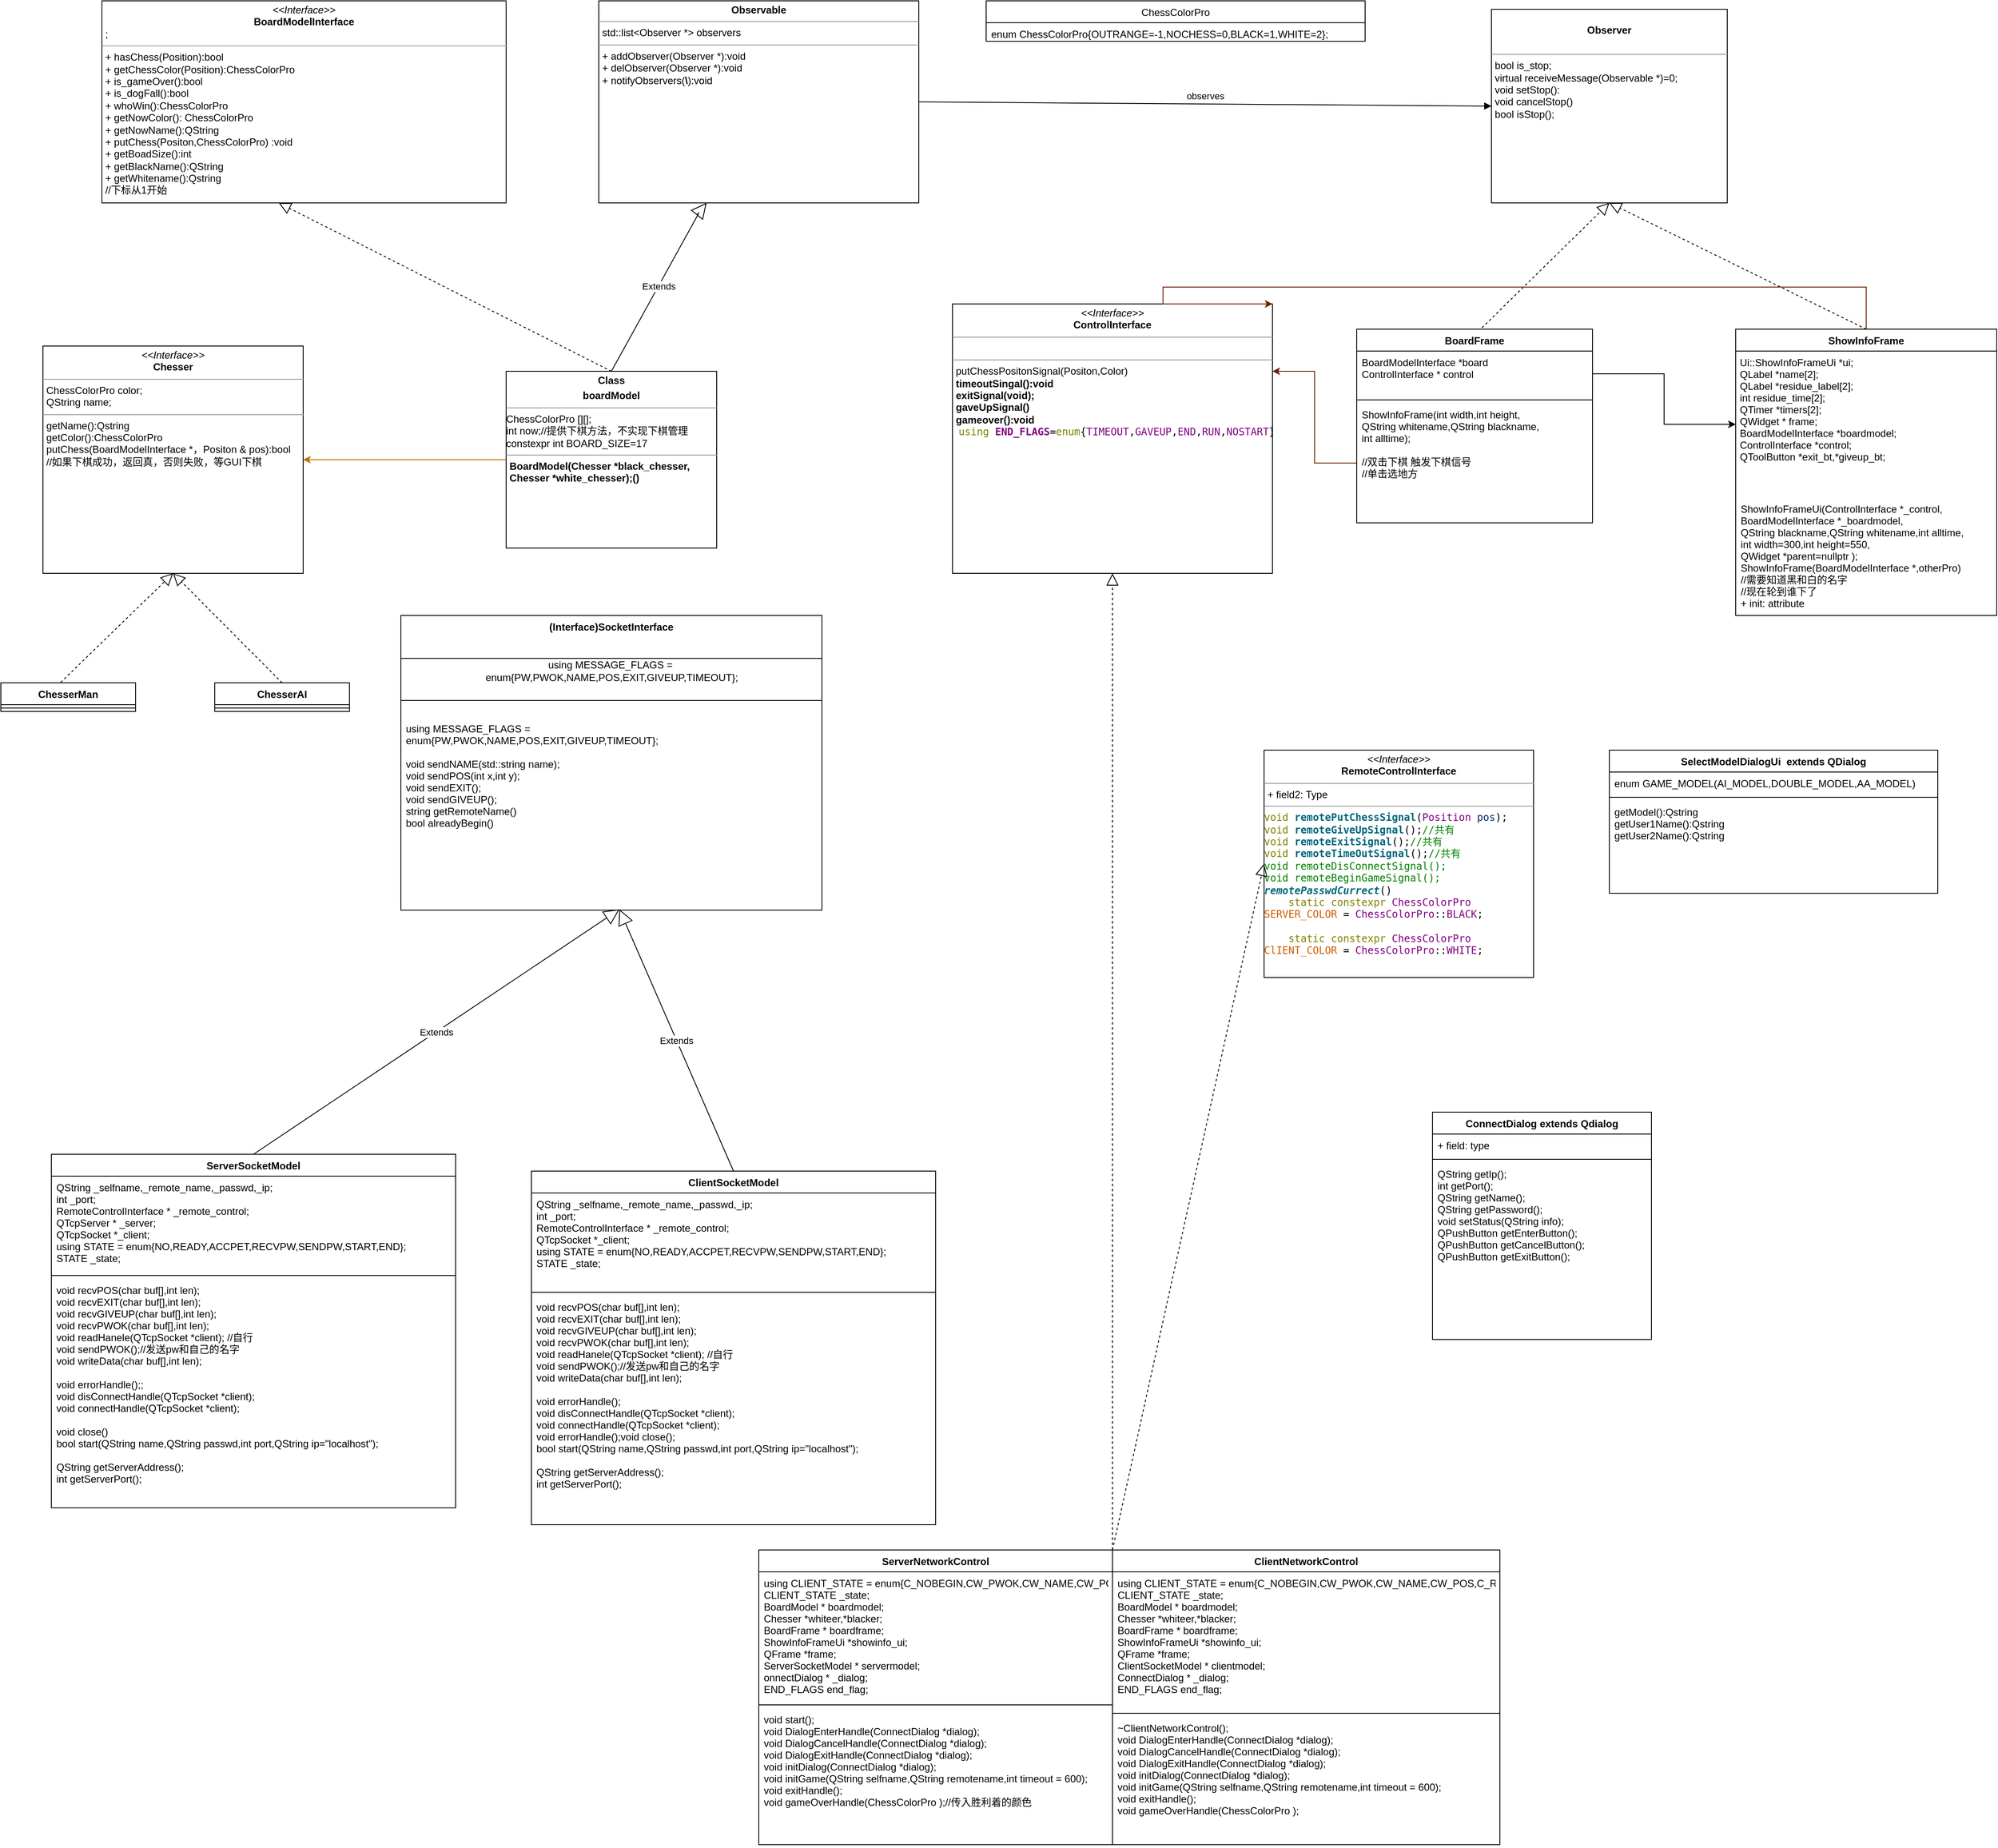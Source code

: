 <mxfile version="12.9.9" type="device"><diagram id="C5RBs43oDa-KdzZeNtuy" name="Page-1"><mxGraphModel dx="2031" dy="1174" grid="1" gridSize="10" guides="1" tooltips="1" connect="1" arrows="1" fold="1" page="1" pageScale="1" pageWidth="827" pageHeight="1169" math="0" shadow="0"><root><mxCell id="WIyWlLk6GJQsqaUBKTNV-0"/><mxCell id="WIyWlLk6GJQsqaUBKTNV-1" parent="WIyWlLk6GJQsqaUBKTNV-0"/><mxCell id="UcRqDmjY_OGyac_XTxnk-2" value="&lt;p style=&quot;margin: 0px ; margin-top: 4px ; text-align: center&quot;&gt;&lt;i&gt;&amp;lt;&amp;lt;Interface&amp;gt;&amp;gt;&lt;/i&gt;&lt;br&gt;&lt;b&gt;BoardModelInterface&lt;/b&gt;&lt;/p&gt;&lt;p style=&quot;margin: 0px ; margin-left: 4px&quot;&gt;;&lt;br&gt;&lt;/p&gt;&lt;hr size=&quot;1&quot;&gt;&lt;p style=&quot;margin: 0px ; margin-left: 4px&quot;&gt;+ hasChess(Position):bool&lt;/p&gt;&lt;p style=&quot;margin: 0px ; margin-left: 4px&quot;&gt;+ getChessColor(Position):ChessColorPro&lt;/p&gt;&lt;p style=&quot;margin: 0px ; margin-left: 4px&quot;&gt;+ is_gameOver():bool&lt;/p&gt;&lt;p style=&quot;margin: 0px ; margin-left: 4px&quot;&gt;+ is_dogFall():bool&lt;/p&gt;&lt;p style=&quot;margin: 0px ; margin-left: 4px&quot;&gt;+&amp;nbsp;&lt;span&gt;whoWin():ChessColorPro&lt;/span&gt;&lt;/p&gt;&lt;p style=&quot;margin: 0px ; margin-left: 4px&quot;&gt;+ getNowColor(): ChessColorPro&lt;/p&gt;&lt;p style=&quot;margin: 0px ; margin-left: 4px&quot;&gt;+ getNowName():QString&lt;/p&gt;&lt;p style=&quot;margin: 0px ; margin-left: 4px&quot;&gt;+ putChess(Positon,ChessColorPro) :void&lt;/p&gt;&lt;p style=&quot;margin: 0px ; margin-left: 4px&quot;&gt;+ getBoadSize():int&lt;/p&gt;&lt;p style=&quot;margin: 0px ; margin-left: 4px&quot;&gt;+ getBlackName():QString&lt;/p&gt;&lt;p style=&quot;margin: 0px ; margin-left: 4px&quot;&gt;+ getWhitename():Qstring&lt;/p&gt;&lt;p style=&quot;margin: 0px ; margin-left: 4px&quot;&gt;//下标从1开始&lt;/p&gt;&amp;nbsp;&lt;p style=&quot;margin: 0px ; margin-left: 4px&quot;&gt;&lt;br&gt;&lt;/p&gt;&lt;br&gt;&lt;p style=&quot;margin: 0px ; margin-left: 4px&quot;&gt;&lt;br&gt;&lt;/p&gt;&lt;p style=&quot;margin: 0px ; margin-left: 4px&quot;&gt;&lt;br&gt;&lt;/p&gt;" style="verticalAlign=top;align=left;overflow=fill;fontSize=12;fontFamily=Helvetica;html=1;" parent="WIyWlLk6GJQsqaUBKTNV-1" vertex="1"><mxGeometry x="120" y="120" width="480" height="240" as="geometry"/></mxCell><mxCell id="UcRqDmjY_OGyac_XTxnk-11" value="&lt;p style=&quot;margin: 0px ; margin-top: 4px ; text-align: center&quot;&gt;&lt;b&gt;Observable&lt;/b&gt;&lt;/p&gt;&lt;hr size=&quot;1&quot;&gt;&lt;p style=&quot;margin: 0px ; margin-left: 4px&quot;&gt;std::list&amp;lt;Observer *&amp;gt; observers&lt;/p&gt;&lt;hr size=&quot;1&quot;&gt;&lt;p style=&quot;margin: 0px ; margin-left: 4px&quot;&gt;+ addObserver(Observer *):void&lt;/p&gt;&lt;p style=&quot;margin: 0px ; margin-left: 4px&quot;&gt;+ delObserver(Observer *):void&lt;br&gt;+ notifyObservers(&lt;b&gt;\&lt;/b&gt;&lt;span&gt;):void&lt;/span&gt;&lt;/p&gt;&lt;b style=&quot;text-align: center&quot;&gt;&lt;div style=&quot;text-align: justify&quot;&gt;&lt;br&gt;&lt;/div&gt;&lt;/b&gt;" style="verticalAlign=top;align=left;overflow=fill;fontSize=12;fontFamily=Helvetica;html=1;" parent="WIyWlLk6GJQsqaUBKTNV-1" vertex="1"><mxGeometry x="710" y="120" width="380" height="240" as="geometry"/></mxCell><mxCell id="UcRqDmjY_OGyac_XTxnk-12" value="" style="endArrow=block;dashed=1;endFill=0;endSize=12;html=1;exitX=0.5;exitY=0;exitDx=0;exitDy=0;" parent="WIyWlLk6GJQsqaUBKTNV-1" source="UcRqDmjY_OGyac_XTxnk-14" edge="1"><mxGeometry width="160" relative="1" as="geometry"><mxPoint x="540" y="480" as="sourcePoint"/><mxPoint x="330" y="360" as="targetPoint"/><Array as="points"/></mxGeometry></mxCell><mxCell id="UcRqDmjY_OGyac_XTxnk-13" value="Extends" style="endArrow=block;endSize=16;endFill=0;html=1;entryX=0.337;entryY=1;entryDx=0;entryDy=0;entryPerimeter=0;exitX=0.5;exitY=0;exitDx=0;exitDy=0;" parent="WIyWlLk6GJQsqaUBKTNV-1" source="UcRqDmjY_OGyac_XTxnk-14" target="UcRqDmjY_OGyac_XTxnk-11" edge="1"><mxGeometry width="160" relative="1" as="geometry"><mxPoint x="620" y="490" as="sourcePoint"/><mxPoint x="810" y="470" as="targetPoint"/><Array as="points"><mxPoint x="830" y="370"/></Array></mxGeometry></mxCell><mxCell id="lkzZBm51rhuiRGanckFV-7" style="edgeStyle=orthogonalEdgeStyle;rounded=0;orthogonalLoop=1;jettySize=auto;html=1;fillColor=#f0a30a;strokeColor=#BD7000;" parent="WIyWlLk6GJQsqaUBKTNV-1" source="UcRqDmjY_OGyac_XTxnk-14" target="UcRqDmjY_OGyac_XTxnk-27" edge="1"><mxGeometry relative="1" as="geometry"/></mxCell><mxCell id="UcRqDmjY_OGyac_XTxnk-14" value="&lt;p style=&quot;margin: 0px ; margin-top: 4px ; text-align: center&quot;&gt;&lt;b&gt;Class&lt;/b&gt;&lt;/p&gt;&lt;p style=&quot;margin: 0px ; margin-top: 4px ; text-align: center&quot;&gt;&lt;b&gt;boardModel&lt;/b&gt;&lt;/p&gt;&lt;hr size=&quot;1&quot;&gt;&lt;p style=&quot;margin: 0px ; margin-left: 4px&quot;&gt;&lt;/p&gt;ChessColorPro [][];&lt;br&gt;int now;//提供下棋方法，不实现下棋管理&lt;br&gt;constexpr int BOARD_SIZE=17&lt;br&gt;&lt;hr size=&quot;1&quot;&gt;&lt;p style=&quot;margin: 0px ; margin-left: 4px&quot;&gt;&lt;b&gt;BoardModel(Chesser *black_chesser,&lt;/b&gt;&lt;br&gt;&lt;/p&gt;&lt;p style=&quot;margin: 0px ; margin-left: 4px&quot;&gt;&lt;b&gt;Chesser *white_chesser);()&lt;/b&gt;&lt;/p&gt;" style="verticalAlign=top;align=left;overflow=fill;fontSize=12;fontFamily=Helvetica;html=1;strokeColor=#000000;" parent="WIyWlLk6GJQsqaUBKTNV-1" vertex="1"><mxGeometry x="600" y="560" width="250" height="210" as="geometry"/></mxCell><mxCell id="UcRqDmjY_OGyac_XTxnk-15" value="&lt;p style=&quot;margin: 0px ; margin-top: 4px ; text-align: center&quot;&gt;&lt;br&gt;&lt;b&gt;Observer&lt;/b&gt;&lt;/p&gt;&lt;p style=&quot;margin: 0px ; margin-left: 4px&quot;&gt;&lt;br&gt;&lt;/p&gt;&lt;hr size=&quot;1&quot;&gt;&lt;p style=&quot;margin: 0px ; margin-left: 4px&quot;&gt;bool is_stop;&lt;/p&gt;&lt;p style=&quot;margin: 0px ; margin-left: 4px&quot;&gt;virtual receiveMessage(&lt;span&gt;Observable *&lt;/span&gt;&lt;span&gt;)=0;&lt;/span&gt;&lt;/p&gt;&lt;p style=&quot;margin: 0px ; margin-left: 4px&quot;&gt;void setStop():&lt;/p&gt;&lt;p style=&quot;margin: 0px ; margin-left: 4px&quot;&gt;void cancelStop()&lt;/p&gt;&lt;p style=&quot;margin: 0px ; margin-left: 4px&quot;&gt;bool isStop();&lt;/p&gt;&lt;p style=&quot;margin: 0px ; margin-left: 4px&quot;&gt;&lt;br&gt;&lt;/p&gt;" style="verticalAlign=top;align=left;overflow=fill;fontSize=12;fontFamily=Helvetica;html=1;" parent="WIyWlLk6GJQsqaUBKTNV-1" vertex="1"><mxGeometry x="1770" y="130" width="280" height="230" as="geometry"/></mxCell><mxCell id="UcRqDmjY_OGyac_XTxnk-27" value="&lt;p style=&quot;margin: 0px ; margin-top: 4px ; text-align: center&quot;&gt;&lt;i&gt;&amp;lt;&amp;lt;Interface&amp;gt;&amp;gt;&lt;/i&gt;&lt;br&gt;&lt;b&gt;Chesser&lt;/b&gt;&lt;/p&gt;&lt;hr size=&quot;1&quot;&gt;&lt;p style=&quot;margin: 0px ; margin-left: 4px&quot;&gt;ChessColorPro color;&lt;/p&gt;&lt;p style=&quot;margin: 0px ; margin-left: 4px&quot;&gt;QString name;&lt;/p&gt;&lt;hr size=&quot;1&quot;&gt;&lt;p style=&quot;margin: 0px 0px 0px 4px&quot;&gt;getName():Qstring&lt;/p&gt;&lt;p style=&quot;margin: 0px 0px 0px 4px&quot;&gt;getColor():&lt;span&gt;ChessColorPro&lt;/span&gt;&lt;/p&gt;&lt;p style=&quot;margin: 0px 0px 0px 4px&quot;&gt;putChess(&lt;span&gt;BoardModelInterface *&lt;/span&gt;&lt;span&gt;，Positon &amp;amp; pos):bool&amp;nbsp;&lt;/span&gt;&lt;/p&gt;&lt;p style=&quot;margin: 0px 0px 0px 4px&quot;&gt;&lt;span&gt;//如果下棋成功，返回真，&lt;/span&gt;&lt;span&gt;否则失败，等GUI下棋&lt;/span&gt;&lt;/p&gt;" style="verticalAlign=top;align=left;overflow=fill;fontSize=12;fontFamily=Helvetica;html=1;" parent="WIyWlLk6GJQsqaUBKTNV-1" vertex="1"><mxGeometry x="50" y="530" width="309" height="270" as="geometry"/></mxCell><mxCell id="UcRqDmjY_OGyac_XTxnk-41" value="" style="endArrow=block;dashed=1;endFill=0;endSize=12;html=1;entryX=0.5;entryY=1;entryDx=0;entryDy=0;exitX=0.444;exitY=-0.012;exitDx=0;exitDy=0;exitPerimeter=0;" parent="WIyWlLk6GJQsqaUBKTNV-1" source="UcRqDmjY_OGyac_XTxnk-32" target="UcRqDmjY_OGyac_XTxnk-27" edge="1"><mxGeometry width="160" relative="1" as="geometry"><mxPoint x="80" y="680" as="sourcePoint"/><mxPoint x="240" y="680" as="targetPoint"/></mxGeometry></mxCell><mxCell id="UcRqDmjY_OGyac_XTxnk-42" value="" style="endArrow=block;dashed=1;endFill=0;endSize=12;html=1;exitX=0.5;exitY=0;exitDx=0;exitDy=0;entryX=0.5;entryY=1;entryDx=0;entryDy=0;" parent="WIyWlLk6GJQsqaUBKTNV-1" source="UcRqDmjY_OGyac_XTxnk-36" target="UcRqDmjY_OGyac_XTxnk-27" edge="1"><mxGeometry width="160" relative="1" as="geometry"><mxPoint x="171.04" y="738.968" as="sourcePoint"/><mxPoint x="270" y="660" as="targetPoint"/></mxGeometry></mxCell><mxCell id="UcRqDmjY_OGyac_XTxnk-46" value="observes" style="html=1;verticalAlign=bottom;endArrow=block;exitX=1;exitY=0.5;exitDx=0;exitDy=0;entryX=0;entryY=0.5;entryDx=0;entryDy=0;" parent="WIyWlLk6GJQsqaUBKTNV-1" source="UcRqDmjY_OGyac_XTxnk-11" target="UcRqDmjY_OGyac_XTxnk-15" edge="1"><mxGeometry width="80" relative="1" as="geometry"><mxPoint x="1090" y="230" as="sourcePoint"/><mxPoint x="1780" y="250" as="targetPoint"/></mxGeometry></mxCell><mxCell id="UcRqDmjY_OGyac_XTxnk-59" value="" style="endArrow=block;dashed=1;endFill=0;endSize=12;html=1;exitX=0.5;exitY=0;exitDx=0;exitDy=0;entryX=0.5;entryY=1;entryDx=0;entryDy=0;" parent="WIyWlLk6GJQsqaUBKTNV-1" source="UcRqDmjY_OGyac_XTxnk-54" target="UcRqDmjY_OGyac_XTxnk-15" edge="1"><mxGeometry width="160" relative="1" as="geometry"><mxPoint x="1440" y="350" as="sourcePoint"/><mxPoint x="1860" y="350" as="targetPoint"/></mxGeometry></mxCell><mxCell id="UcRqDmjY_OGyac_XTxnk-61" value="" style="endArrow=block;dashed=1;endFill=0;endSize=12;html=1;entryX=0.5;entryY=1;entryDx=0;entryDy=0;exitX=0.531;exitY=-0.007;exitDx=0;exitDy=0;exitPerimeter=0;" parent="WIyWlLk6GJQsqaUBKTNV-1" source="eS4sRH_4YggFSyNS9GUr-0" target="UcRqDmjY_OGyac_XTxnk-15" edge="1"><mxGeometry width="160" relative="1" as="geometry"><mxPoint x="1732" y="430" as="sourcePoint"/><mxPoint x="1600" y="430" as="targetPoint"/></mxGeometry></mxCell><mxCell id="UcRqDmjY_OGyac_XTxnk-62" value="ChessColorPro" style="swimlane;fontStyle=0;childLayout=stackLayout;horizontal=1;startSize=26;fillColor=none;horizontalStack=0;resizeParent=1;resizeParentMax=0;resizeLast=0;collapsible=1;marginBottom=0;" parent="WIyWlLk6GJQsqaUBKTNV-1" vertex="1"><mxGeometry x="1170" y="120" width="450" height="48" as="geometry"/></mxCell><mxCell id="UcRqDmjY_OGyac_XTxnk-63" value="enum ChessColorPro{OUTRANGE=-1,NOCHESS=0,BLACK=1,WHITE=2};" style="text;strokeColor=none;fillColor=none;align=left;verticalAlign=top;spacingLeft=4;spacingRight=4;overflow=hidden;rotatable=0;points=[[0,0.5],[1,0.5]];portConstraint=eastwest;" parent="UcRqDmjY_OGyac_XTxnk-62" vertex="1"><mxGeometry y="26" width="450" height="22" as="geometry"/></mxCell><mxCell id="UcRqDmjY_OGyac_XTxnk-32" value="ChesserMan" style="swimlane;fontStyle=1;align=center;verticalAlign=top;childLayout=stackLayout;horizontal=1;startSize=26;horizontalStack=0;resizeParent=1;resizeParentMax=0;resizeLast=0;collapsible=1;marginBottom=0;" parent="WIyWlLk6GJQsqaUBKTNV-1" vertex="1"><mxGeometry y="930" width="160" height="34" as="geometry"/></mxCell><mxCell id="UcRqDmjY_OGyac_XTxnk-34" value="" style="line;strokeWidth=1;fillColor=none;align=left;verticalAlign=middle;spacingTop=-1;spacingLeft=3;spacingRight=3;rotatable=0;labelPosition=right;points=[];portConstraint=eastwest;" parent="UcRqDmjY_OGyac_XTxnk-32" vertex="1"><mxGeometry y="26" width="160" height="8" as="geometry"/></mxCell><mxCell id="UcRqDmjY_OGyac_XTxnk-36" value="ChesserAI" style="swimlane;fontStyle=1;align=center;verticalAlign=top;childLayout=stackLayout;horizontal=1;startSize=26;horizontalStack=0;resizeParent=1;resizeParentMax=0;resizeLast=0;collapsible=1;marginBottom=0;" parent="WIyWlLk6GJQsqaUBKTNV-1" vertex="1"><mxGeometry x="254" y="930" width="160" height="34" as="geometry"/></mxCell><mxCell id="UcRqDmjY_OGyac_XTxnk-38" value="" style="line;strokeWidth=1;fillColor=none;align=left;verticalAlign=middle;spacingTop=-1;spacingLeft=3;spacingRight=3;rotatable=0;labelPosition=right;points=[];portConstraint=eastwest;" parent="UcRqDmjY_OGyac_XTxnk-36" vertex="1"><mxGeometry y="26" width="160" height="8" as="geometry"/></mxCell><mxCell id="UcRqDmjY_OGyac_XTxnk-85" value="&lt;p style=&quot;margin: 0px ; margin-top: 4px ; text-align: center&quot;&gt;&lt;i&gt;&amp;lt;&amp;lt;Interface&amp;gt;&amp;gt;&lt;/i&gt;&lt;br&gt;&lt;b&gt;ControlInterface&lt;/b&gt;&lt;/p&gt;&lt;hr size=&quot;1&quot;&gt;&lt;p style=&quot;margin: 0px ; margin-left: 4px&quot;&gt;&lt;br&gt;&lt;/p&gt;&lt;hr size=&quot;1&quot;&gt;&lt;p style=&quot;margin: 0px ; margin-left: 4px&quot;&gt;&lt;span&gt;putChessPositonSignal(Positon,Color)&lt;/span&gt;&lt;br&gt;&lt;/p&gt;&lt;p style=&quot;margin: 0px 0px 0px 4px&quot;&gt;&lt;b style=&quot;text-align: center&quot;&gt;timeoutSingal():void&lt;/b&gt;&lt;/p&gt;&lt;p style=&quot;margin: 0px 0px 0px 4px&quot;&gt;&lt;b style=&quot;text-align: center&quot;&gt;exitSignal(void);&lt;/b&gt;&lt;/p&gt;&lt;p style=&quot;margin: 0px 0px 0px 4px&quot;&gt;&lt;b&gt;gaveUpSignal()&lt;/b&gt;&lt;/p&gt;&lt;p style=&quot;margin: 0px 0px 0px 4px&quot;&gt;&lt;b style=&quot;text-align: center&quot;&gt;gameover():void&lt;/b&gt;&lt;/p&gt;&lt;pre style=&quot;margin-top: 0px ; margin-bottom: 0px&quot;&gt;&lt;pre style=&quot;margin-top: 0px ; margin-bottom: 0px&quot;&gt;&lt;span style=&quot;color: #c0c0c0&quot;&gt; &lt;/span&gt;&lt;span style=&quot;color: #808000&quot;&gt;using&lt;/span&gt;&lt;span style=&quot;color: #c0c0c0&quot;&gt; &lt;/span&gt;&lt;span style=&quot;font-weight: 600 ; color: #800080&quot;&gt;END_FLAGS&lt;/span&gt;=&lt;span style=&quot;color: #808000&quot;&gt;enum&lt;/span&gt;{&lt;span style=&quot;color: #800080&quot;&gt;TIMEOUT&lt;/span&gt;,&lt;span style=&quot;color: #800080&quot;&gt;GAVEUP&lt;/span&gt;,&lt;span style=&quot;color: #800080&quot;&gt;END&lt;/span&gt;,&lt;span style=&quot;color: #800080&quot;&gt;RUN&lt;/span&gt;,&lt;span style=&quot;color: #800080&quot;&gt;NOSTART&lt;/span&gt;};&lt;/pre&gt;&lt;/pre&gt;" style="verticalAlign=top;align=left;overflow=fill;fontSize=12;fontFamily=Helvetica;html=1;" parent="WIyWlLk6GJQsqaUBKTNV-1" vertex="1"><mxGeometry x="1130" y="480" width="380" height="320" as="geometry"/></mxCell><mxCell id="eS4sRH_4YggFSyNS9GUr-4" value="" style="edgeStyle=orthogonalEdgeStyle;rounded=0;orthogonalLoop=1;jettySize=auto;html=1;entryX=0;entryY=0.5;entryDx=0;entryDy=0;" parent="WIyWlLk6GJQsqaUBKTNV-1" source="eS4sRH_4YggFSyNS9GUr-1" target="UcRqDmjY_OGyac_XTxnk-55" edge="1"><mxGeometry relative="1" as="geometry"><mxPoint x="2060" y="492" as="targetPoint"/></mxGeometry></mxCell><mxCell id="eS4sRH_4YggFSyNS9GUr-10" style="edgeStyle=orthogonalEdgeStyle;rounded=0;orthogonalLoop=1;jettySize=auto;html=1;entryX=1;entryY=0;entryDx=0;entryDy=0;fillColor=#a0522d;strokeColor=#6D1F00;" parent="WIyWlLk6GJQsqaUBKTNV-1" source="UcRqDmjY_OGyac_XTxnk-54" target="UcRqDmjY_OGyac_XTxnk-85" edge="1"><mxGeometry relative="1" as="geometry"><Array as="points"><mxPoint x="2215" y="460"/><mxPoint x="1380" y="460"/></Array></mxGeometry></mxCell><mxCell id="eS4sRH_4YggFSyNS9GUr-9" style="edgeStyle=orthogonalEdgeStyle;rounded=0;orthogonalLoop=1;jettySize=auto;html=1;fillColor=#a0522d;strokeColor=#6D1F00;entryX=1;entryY=0.25;entryDx=0;entryDy=0;" parent="WIyWlLk6GJQsqaUBKTNV-1" source="eS4sRH_4YggFSyNS9GUr-3" target="UcRqDmjY_OGyac_XTxnk-85" edge="1"><mxGeometry relative="1" as="geometry"/></mxCell><mxCell id="UcRqDmjY_OGyac_XTxnk-54" value="ShowInfoFrame" style="swimlane;fontStyle=1;align=center;verticalAlign=top;childLayout=stackLayout;horizontal=1;startSize=26;horizontalStack=0;resizeParent=1;resizeParentMax=0;resizeLast=0;collapsible=1;marginBottom=0;" parent="WIyWlLk6GJQsqaUBKTNV-1" vertex="1"><mxGeometry x="2060" y="510" width="310" height="340" as="geometry"/></mxCell><mxCell id="UcRqDmjY_OGyac_XTxnk-55" value="    Ui::ShowInfoFrameUi *ui;&#10;    QLabel *name[2];&#10;    QLabel *residue_label[2];&#10;    int residue_time[2];&#10;    QTimer *timers[2];&#10;    QWidget * frame;&#10;    BoardModelInterface *boardmodel;&#10;    ControlInterface *control;&#10;    QToolButton *exit_bt,*giveup_bt;" style="text;strokeColor=none;fillColor=none;align=left;verticalAlign=top;spacingLeft=3;spacingRight=4;overflow=hidden;rotatable=0;points=[[0,0.5],[1,0.5]];portConstraint=eastwest;" parent="UcRqDmjY_OGyac_XTxnk-54" vertex="1"><mxGeometry y="26" width="310" height="174" as="geometry"/></mxCell><mxCell id="UcRqDmjY_OGyac_XTxnk-74" value="ShowInfoFrameUi(ControlInterface *_control,&#10;BoardModelInterface *_boardmodel,&#10;QString blackname,QString whitename,int alltime,&#10;int width=300,int height=550,&#10;QWidget *parent=nullptr );&#10;ShowInfoFrame(BoardModelInterface *,otherPro)&#10;//需要知道黑和白的名字&#10;//现在轮到谁下了&#10;+ init: attribute" style="text;strokeColor=none;fillColor=none;align=left;verticalAlign=top;spacingLeft=4;spacingRight=4;overflow=hidden;rotatable=0;points=[[0,0.5],[1,0.5]];portConstraint=eastwest;" parent="UcRqDmjY_OGyac_XTxnk-54" vertex="1"><mxGeometry y="200" width="310" height="140" as="geometry"/></mxCell><mxCell id="eS4sRH_4YggFSyNS9GUr-0" value="BoardFrame" style="swimlane;fontStyle=1;align=center;verticalAlign=top;childLayout=stackLayout;horizontal=1;startSize=26;horizontalStack=0;resizeParent=1;resizeParentMax=0;resizeLast=0;collapsible=1;marginBottom=0;" parent="WIyWlLk6GJQsqaUBKTNV-1" vertex="1"><mxGeometry x="1610" y="510" width="280" height="230" as="geometry"/></mxCell><mxCell id="eS4sRH_4YggFSyNS9GUr-1" value="BoardModelInterface *board&#10;ControlInterface * control&#10;" style="text;strokeColor=none;fillColor=none;align=left;verticalAlign=top;spacingLeft=4;spacingRight=4;overflow=hidden;rotatable=0;points=[[0,0.5],[1,0.5]];portConstraint=eastwest;" parent="eS4sRH_4YggFSyNS9GUr-0" vertex="1"><mxGeometry y="26" width="280" height="54" as="geometry"/></mxCell><mxCell id="eS4sRH_4YggFSyNS9GUr-2" value="" style="line;strokeWidth=1;fillColor=none;align=left;verticalAlign=middle;spacingTop=-1;spacingLeft=3;spacingRight=3;rotatable=0;labelPosition=right;points=[];portConstraint=eastwest;" parent="eS4sRH_4YggFSyNS9GUr-0" vertex="1"><mxGeometry y="80" width="280" height="8" as="geometry"/></mxCell><mxCell id="eS4sRH_4YggFSyNS9GUr-3" value="ShowInfoFrame(int width,int height,&#10;QString whitename,QString blackname,&#10;int alltime);&#10;&#10;//双击下棋 触发下棋信号&#10;//单击选地方&#10;" style="text;strokeColor=none;fillColor=none;align=left;verticalAlign=top;spacingLeft=4;spacingRight=4;overflow=hidden;rotatable=0;points=[[0,0.5],[1,0.5]];portConstraint=eastwest;" parent="eS4sRH_4YggFSyNS9GUr-0" vertex="1"><mxGeometry y="88" width="280" height="142" as="geometry"/></mxCell><mxCell id="G9c05QK_9I-xyDxkDjzN-5" value="&lt;p style=&quot;margin: 0px ; margin-top: 4px ; text-align: center&quot;&gt;&lt;i&gt;&amp;lt;&amp;lt;Interface&amp;gt;&amp;gt;&lt;/i&gt;&lt;br&gt;&lt;b&gt;RemoteControlInterface&lt;/b&gt;&lt;/p&gt;&lt;hr size=&quot;1&quot;&gt;&lt;p style=&quot;margin: 0px ; margin-left: 4px&quot;&gt;&lt;span&gt;+ field2: Type&lt;/span&gt;&lt;br&gt;&lt;/p&gt;&lt;hr size=&quot;1&quot;&gt;&lt;pre style=&quot;margin-top: 0px ; margin-bottom: 0px&quot;&gt;&lt;span style=&quot;color: #808000&quot;&gt;void&lt;/span&gt;&lt;span style=&quot;color: #c0c0c0&quot;&gt; &lt;/span&gt;&lt;span style=&quot;font-weight: 600 ; color: #00677c&quot;&gt;remotePutChessSignal&lt;/span&gt;(&lt;span style=&quot;color: #800080&quot;&gt;Position&lt;/span&gt;&lt;span style=&quot;color: #c0c0c0&quot;&gt; &lt;/span&gt;&lt;span style=&quot;color: #092e64&quot;&gt;pos&lt;/span&gt;);&lt;/pre&gt;&lt;pre style=&quot;margin-top: 0px ; margin-bottom: 0px&quot;&gt;&lt;span style=&quot;color: #808000&quot;&gt;void&lt;/span&gt;&lt;span style=&quot;color: #c0c0c0&quot;&gt; &lt;/span&gt;&lt;span style=&quot;font-weight: 600 ; color: #00677c&quot;&gt;remoteGiveUpSignal&lt;/span&gt;();&lt;span style=&quot;color: #008000&quot;&gt;//共有&lt;/span&gt;&lt;/pre&gt;&lt;pre style=&quot;margin-top: 0px ; margin-bottom: 0px&quot;&gt;&lt;span style=&quot;color: #808000&quot;&gt;void&lt;/span&gt;&lt;span style=&quot;color: #c0c0c0&quot;&gt; &lt;/span&gt;&lt;span style=&quot;font-weight: 600 ; color: #00677c&quot;&gt;remoteExitSignal&lt;/span&gt;();&lt;span style=&quot;color: #008000&quot;&gt;//共有&lt;/span&gt;&lt;/pre&gt;&lt;pre style=&quot;margin-top: 0px ; margin-bottom: 0px&quot;&gt;&lt;span style=&quot;color: #808000&quot;&gt;void&lt;/span&gt;&lt;span style=&quot;color: #c0c0c0&quot;&gt; &lt;/span&gt;&lt;span style=&quot;font-weight: 600 ; color: #00677c&quot;&gt;remoteTimeOutSignal&lt;/span&gt;();&lt;span style=&quot;color: #008000&quot;&gt;//共有&lt;/span&gt;&lt;/pre&gt;&lt;pre style=&quot;margin-top: 0px ; margin-bottom: 0px&quot;&gt;&lt;span style=&quot;color: #008000&quot;&gt;void remoteDisConnectSignal();&lt;/span&gt;&lt;/pre&gt;&lt;pre style=&quot;margin-top: 0px ; margin-bottom: 0px&quot;&gt;&lt;span style=&quot;color: #008000&quot;&gt;void remoteBeginGameSignal();&lt;/span&gt;&lt;/pre&gt;&lt;pre style=&quot;margin-top: 0px ; margin-bottom: 0px&quot;&gt;&lt;pre style=&quot;margin-top: 0px ; margin-bottom: 0px&quot;&gt;&lt;span style=&quot;font-weight: 600 ; font-style: italic ; color: #00677c&quot;&gt;remotePasswdCurrect&lt;/span&gt;()&lt;span style=&quot;color: #c0c0c0&quot;&gt; &lt;/span&gt;&lt;/pre&gt;&lt;pre style=&quot;margin-top: 0px ; margin-bottom: 0px&quot;&gt;&lt;pre style=&quot;margin-top: 0px ; margin-bottom: 0px&quot;&gt;&lt;span style=&quot;color: rgb(192 , 192 , 192)&quot;&gt;    &lt;/span&gt;&lt;span style=&quot;color: rgb(128 , 128 , 0)&quot;&gt;static&lt;/span&gt;&lt;span style=&quot;color: rgb(192 , 192 , 192)&quot;&gt; &lt;/span&gt;&lt;span style=&quot;color: rgb(128 , 128 , 0)&quot;&gt;constexpr&lt;/span&gt;&lt;span style=&quot;color: rgb(192 , 192 , 192)&quot;&gt; &lt;/span&gt;&lt;span style=&quot;color: rgb(128 , 0 , 128)&quot;&gt;ChessColorPro&lt;/span&gt;&lt;span style=&quot;color: rgb(192 , 192 , 192)&quot;&gt; &lt;/span&gt;&lt;/pre&gt;&lt;pre style=&quot;margin-top: 0px ; margin-bottom: 0px&quot;&gt;&lt;span style=&quot;color: rgb(206 , 92 , 0)&quot;&gt;SERVER_COLOR&lt;/span&gt;&lt;span style=&quot;color: rgb(192 , 192 , 192)&quot;&gt; &lt;/span&gt;=&lt;span style=&quot;color: rgb(192 , 192 , 192)&quot;&gt; &lt;/span&gt;&lt;span style=&quot;color: rgb(128 , 0 , 128)&quot;&gt;ChessColorPro&lt;/span&gt;::&lt;span style=&quot;color: rgb(128 , 0 , 128)&quot;&gt;BLACK&lt;/span&gt;;&lt;/pre&gt;&lt;p style=&quot;font-family: &amp;#34;helvetica&amp;#34; ; margin: 0px 0px 0px 4px&quot;&gt;&lt;br&gt;&lt;/p&gt;&lt;pre style=&quot;margin-top: 0px ; margin-bottom: 0px&quot;&gt;&lt;span style=&quot;color: rgb(192 , 192 , 192)&quot;&gt;    &lt;/span&gt;&lt;span style=&quot;color: rgb(128 , 128 , 0)&quot;&gt;static&lt;/span&gt;&lt;span style=&quot;color: rgb(192 , 192 , 192)&quot;&gt; &lt;/span&gt;&lt;span style=&quot;color: rgb(128 , 128 , 0)&quot;&gt;constexpr&lt;/span&gt;&lt;span style=&quot;color: rgb(192 , 192 , 192)&quot;&gt; &lt;/span&gt;&lt;span style=&quot;color: rgb(128 , 0 , 128)&quot;&gt;ChessColorPro&lt;/span&gt;&lt;span style=&quot;color: rgb(192 , 192 , 192)&quot;&gt; &lt;/span&gt;&lt;/pre&gt;&lt;pre style=&quot;margin-top: 0px ; margin-bottom: 0px&quot;&gt;&lt;span style=&quot;color: rgb(206 , 92 , 0)&quot;&gt;ClIENT_COLOR&lt;/span&gt;&lt;span style=&quot;color: rgb(192 , 192 , 192)&quot;&gt; &lt;/span&gt;=&lt;span style=&quot;color: rgb(192 , 192 , 192)&quot;&gt; &lt;/span&gt;&lt;span style=&quot;color: rgb(128 , 0 , 128)&quot;&gt;ChessColorPro&lt;/span&gt;::&lt;span style=&quot;color: rgb(128 , 0 , 128)&quot;&gt;WHITE&lt;/span&gt;;&lt;/pre&gt;&lt;/pre&gt;&lt;pre style=&quot;margin-top: 0px ; margin-bottom: 0px&quot;&gt;&lt;span style=&quot;color: #c0c0c0&quot;&gt;&lt;br&gt;&lt;/span&gt;&lt;/pre&gt;&lt;pre style=&quot;margin-top: 0px ; margin-bottom: 0px&quot;&gt;&lt;span style=&quot;color: #c0c0c0&quot;&gt;&lt;br&gt;&lt;/span&gt;&lt;/pre&gt;&lt;/pre&gt;&lt;pre style=&quot;margin-top: 0px ; margin-bottom: 0px&quot;&gt;&lt;br&gt;&lt;/pre&gt;" style="verticalAlign=top;align=left;overflow=fill;fontSize=12;fontFamily=Helvetica;html=1;" parent="WIyWlLk6GJQsqaUBKTNV-1" vertex="1"><mxGeometry x="1500" y="1010" width="320" height="270" as="geometry"/></mxCell><mxCell id="eS4sRH_4YggFSyNS9GUr-32" value="SelectModelDialogUi  extends QDialog" style="swimlane;fontStyle=1;align=center;verticalAlign=top;childLayout=stackLayout;horizontal=1;startSize=26;horizontalStack=0;resizeParent=1;resizeParentMax=0;resizeLast=0;collapsible=1;marginBottom=0;fillColor=none;gradientColor=none;" parent="WIyWlLk6GJQsqaUBKTNV-1" vertex="1"><mxGeometry x="1910" y="1010" width="390" height="170" as="geometry"/></mxCell><mxCell id="eS4sRH_4YggFSyNS9GUr-33" value="enum GAME_MODEL(AI_MODEL,DOUBLE_MODEL,AA_MODEL)&#10;" style="text;strokeColor=none;fillColor=none;align=left;verticalAlign=top;spacingLeft=4;spacingRight=4;overflow=hidden;rotatable=0;points=[[0,0.5],[1,0.5]];portConstraint=eastwest;" parent="eS4sRH_4YggFSyNS9GUr-32" vertex="1"><mxGeometry y="26" width="390" height="26" as="geometry"/></mxCell><mxCell id="eS4sRH_4YggFSyNS9GUr-34" value="" style="line;strokeWidth=1;fillColor=none;align=left;verticalAlign=middle;spacingTop=-1;spacingLeft=3;spacingRight=3;rotatable=0;labelPosition=right;points=[];portConstraint=eastwest;" parent="eS4sRH_4YggFSyNS9GUr-32" vertex="1"><mxGeometry y="52" width="390" height="8" as="geometry"/></mxCell><mxCell id="eS4sRH_4YggFSyNS9GUr-35" value="getModel():Qstring&#10;getUser1Name():Qstring&#10;getUser2Name():Qstring" style="text;strokeColor=none;fillColor=none;align=left;verticalAlign=top;spacingLeft=4;spacingRight=4;overflow=hidden;rotatable=0;points=[[0,0.5],[1,0.5]];portConstraint=eastwest;" parent="eS4sRH_4YggFSyNS9GUr-32" vertex="1"><mxGeometry y="60" width="390" height="110" as="geometry"/></mxCell><mxCell id="G9c05QK_9I-xyDxkDjzN-18" value="Extends" style="endArrow=block;endSize=16;endFill=0;html=1;entryX=0.519;entryY=0.996;entryDx=0;entryDy=0;entryPerimeter=0;exitX=0.5;exitY=0;exitDx=0;exitDy=0;" parent="WIyWlLk6GJQsqaUBKTNV-1" source="nAD8kZ3R0FOaHGy17pyY-8" target="G9c05QK_9I-xyDxkDjzN-9" edge="1"><mxGeometry width="160" relative="1" as="geometry"><mxPoint x="345" y="1490" as="sourcePoint"/><mxPoint x="470" y="1480" as="targetPoint"/></mxGeometry></mxCell><mxCell id="G9c05QK_9I-xyDxkDjzN-19" value="Extends" style="endArrow=block;endSize=16;endFill=0;html=1;exitX=0.5;exitY=0;exitDx=0;exitDy=0;entryX=0.519;entryY=0.996;entryDx=0;entryDy=0;entryPerimeter=0;" parent="WIyWlLk6GJQsqaUBKTNV-1" source="nAD8kZ3R0FOaHGy17pyY-12" target="G9c05QK_9I-xyDxkDjzN-9" edge="1"><mxGeometry width="160" relative="1" as="geometry"><mxPoint x="870.0" y="1490" as="sourcePoint"/><mxPoint x="445" y="1423" as="targetPoint"/></mxGeometry></mxCell><mxCell id="G9c05QK_9I-xyDxkDjzN-20" value="" style="endArrow=block;dashed=1;endFill=0;endSize=12;html=1;entryX=0;entryY=0.5;entryDx=0;entryDy=0;exitX=1;exitY=0;exitDx=0;exitDy=0;" parent="WIyWlLk6GJQsqaUBKTNV-1" source="G9c05QK_9I-xyDxkDjzN-35" target="G9c05QK_9I-xyDxkDjzN-5" edge="1"><mxGeometry width="160" relative="1" as="geometry"><mxPoint x="1405.0" y="1281" as="sourcePoint"/><mxPoint x="1390" y="1250" as="targetPoint"/></mxGeometry></mxCell><mxCell id="G9c05QK_9I-xyDxkDjzN-21" value="" style="endArrow=block;dashed=1;endFill=0;endSize=12;html=1;entryX=0.5;entryY=1;entryDx=0;entryDy=0;exitX=1;exitY=0;exitDx=0;exitDy=0;" parent="WIyWlLk6GJQsqaUBKTNV-1" source="G9c05QK_9I-xyDxkDjzN-35" target="UcRqDmjY_OGyac_XTxnk-85" edge="1"><mxGeometry width="160" relative="1" as="geometry"><mxPoint x="1255.0" y="1242" as="sourcePoint"/><mxPoint x="1230" y="840" as="targetPoint"/></mxGeometry></mxCell><mxCell id="BAR8gFcc4H84GdkmnfZe-1" value="ConnectDialog extends Qdialog" style="swimlane;fontStyle=1;align=center;verticalAlign=top;childLayout=stackLayout;horizontal=1;startSize=26;horizontalStack=0;resizeParent=1;resizeParentMax=0;resizeLast=0;collapsible=1;marginBottom=0;" parent="WIyWlLk6GJQsqaUBKTNV-1" vertex="1"><mxGeometry x="1700" y="1440" width="260" height="270" as="geometry"/></mxCell><mxCell id="BAR8gFcc4H84GdkmnfZe-2" value="+ field: type" style="text;strokeColor=none;fillColor=none;align=left;verticalAlign=top;spacingLeft=4;spacingRight=4;overflow=hidden;rotatable=0;points=[[0,0.5],[1,0.5]];portConstraint=eastwest;" parent="BAR8gFcc4H84GdkmnfZe-1" vertex="1"><mxGeometry y="26" width="260" height="26" as="geometry"/></mxCell><mxCell id="BAR8gFcc4H84GdkmnfZe-3" value="" style="line;strokeWidth=1;fillColor=none;align=left;verticalAlign=middle;spacingTop=-1;spacingLeft=3;spacingRight=3;rotatable=0;labelPosition=right;points=[];portConstraint=eastwest;" parent="BAR8gFcc4H84GdkmnfZe-1" vertex="1"><mxGeometry y="52" width="260" height="8" as="geometry"/></mxCell><mxCell id="BAR8gFcc4H84GdkmnfZe-4" value="    QString getIp();&#10;    int getPort();&#10;    QString getName();&#10;    QString getPassword();&#10;void setStatus(QString info);&#10;    QPushButton getEnterButton();&#10;    QPushButton getCancelButton();&#10;    QPushButton getExitButton();" style="text;strokeColor=none;fillColor=none;align=left;verticalAlign=top;spacingLeft=4;spacingRight=4;overflow=hidden;rotatable=0;points=[[0,0.5],[1,0.5]];portConstraint=eastwest;" parent="BAR8gFcc4H84GdkmnfZe-1" vertex="1"><mxGeometry y="60" width="260" height="210" as="geometry"/></mxCell><mxCell id="G9c05QK_9I-xyDxkDjzN-6" value="(Interface)SocketInterface" style="swimlane;fontStyle=1;align=center;verticalAlign=top;childLayout=stackLayout;horizontal=1;startSize=51;horizontalStack=0;resizeParent=1;resizeParentMax=0;resizeLast=0;collapsible=1;marginBottom=0;" parent="WIyWlLk6GJQsqaUBKTNV-1" vertex="1"><mxGeometry x="475" y="850" width="500" height="350" as="geometry"/></mxCell><mxCell id="G9c05QK_9I-xyDxkDjzN-29" value="&lt;span style=&quot;text-align: left&quot;&gt;using MESSAGE_FLAGS =&amp;nbsp;&lt;/span&gt;&lt;br style=&quot;padding: 0px ; margin: 0px ; text-align: left&quot;&gt;&lt;span style=&quot;text-align: left&quot;&gt;enum{PW,PWOK,NAME,POS,EXIT,GIVEUP,TIMEOUT};&lt;/span&gt;" style="text;html=1;align=center;verticalAlign=middle;resizable=0;points=[];autosize=1;" parent="G9c05QK_9I-xyDxkDjzN-6" vertex="1"><mxGeometry y="51" width="500" height="30" as="geometry"/></mxCell><mxCell id="G9c05QK_9I-xyDxkDjzN-8" value="" style="line;strokeWidth=1;fillColor=none;align=left;verticalAlign=middle;spacingTop=-1;spacingLeft=3;spacingRight=3;rotatable=0;labelPosition=right;points=[];portConstraint=eastwest;" parent="G9c05QK_9I-xyDxkDjzN-6" vertex="1"><mxGeometry y="81" width="500" height="40" as="geometry"/></mxCell><mxCell id="G9c05QK_9I-xyDxkDjzN-9" value="using MESSAGE_FLAGS = &#10;enum{PW,PWOK,NAME,POS,EXIT,GIVEUP,TIMEOUT};&#10;&#10;void sendNAME(std::string name);&#10;void sendPOS(int x,int y);&#10;void sendEXIT();&#10;void sendGIVEUP();&#10;string getRemoteName()&#10;bool alreadyBegin()" style="text;strokeColor=none;fillColor=none;align=left;verticalAlign=top;spacingLeft=4;spacingRight=4;overflow=hidden;rotatable=0;points=[[0,0.5],[1,0.5]];portConstraint=eastwest;" parent="G9c05QK_9I-xyDxkDjzN-6" vertex="1"><mxGeometry y="121" width="500" height="229" as="geometry"/></mxCell><mxCell id="BAR8gFcc4H84GdkmnfZe-5" value="ClientNetworkControl" style="swimlane;fontStyle=1;align=center;verticalAlign=top;childLayout=stackLayout;horizontal=1;startSize=26;horizontalStack=0;resizeParent=1;resizeParentMax=0;resizeLast=0;collapsible=1;marginBottom=0;" parent="WIyWlLk6GJQsqaUBKTNV-1" vertex="1"><mxGeometry x="1320" y="1960" width="460" height="350" as="geometry"/></mxCell><mxCell id="BAR8gFcc4H84GdkmnfZe-6" value=" using  CLIENT_STATE = enum{C_NOBEGIN,CW_PWOK,CW_NAME,CW_POS,C_RUNING,C_END,C_SELF} ;&#10;    CLIENT_STATE _state;&#10;BoardModel * boardmodel;&#10;Chesser *whiteer,*blacker;&#10;BoardFrame * boardframe;&#10;ShowInfoFrameUi *showinfo_ui;&#10;QFrame *frame;&#10;ClientSocketModel * clientmodel;&#10;ConnectDialog * _dialog;&#10;END_FLAGS end_flag;" style="text;strokeColor=none;fillColor=none;align=left;verticalAlign=top;spacingLeft=4;spacingRight=4;overflow=hidden;rotatable=0;points=[[0,0.5],[1,0.5]];portConstraint=eastwest;" parent="BAR8gFcc4H84GdkmnfZe-5" vertex="1"><mxGeometry y="26" width="460" height="164" as="geometry"/></mxCell><mxCell id="BAR8gFcc4H84GdkmnfZe-7" value="" style="line;strokeWidth=1;fillColor=none;align=left;verticalAlign=middle;spacingTop=-1;spacingLeft=3;spacingRight=3;rotatable=0;labelPosition=right;points=[];portConstraint=eastwest;" parent="BAR8gFcc4H84GdkmnfZe-5" vertex="1"><mxGeometry y="190" width="460" height="8" as="geometry"/></mxCell><mxCell id="BAR8gFcc4H84GdkmnfZe-8" value="~ClientNetworkControl();&#10;    void DialogEnterHandle(ConnectDialog *dialog);&#10;    void DialogCancelHandle(ConnectDialog *dialog);&#10;    void DialogExitHandle(ConnectDialog *dialog);&#10;    void initDialog(ConnectDialog *dialog);&#10;    void initGame(QString selfname,QString remotename,int timeout = 600);&#10;    void exitHandle();&#10;    void gameOverHandle(ChessColorPro );&#10;&#10;" style="text;strokeColor=none;fillColor=none;align=left;verticalAlign=top;spacingLeft=4;spacingRight=4;overflow=hidden;rotatable=0;points=[[0,0.5],[1,0.5]];portConstraint=eastwest;" parent="BAR8gFcc4H84GdkmnfZe-5" vertex="1"><mxGeometry y="198" width="460" height="152" as="geometry"/></mxCell><mxCell id="G9c05QK_9I-xyDxkDjzN-35" value="ServerNetworkControl" style="swimlane;fontStyle=1;align=center;verticalAlign=top;childLayout=stackLayout;horizontal=1;startSize=26;horizontalStack=0;resizeParent=1;resizeParentMax=0;resizeLast=0;collapsible=1;marginBottom=0;" parent="WIyWlLk6GJQsqaUBKTNV-1" vertex="1"><mxGeometry x="900" y="1960" width="420" height="350" as="geometry"/></mxCell><mxCell id="G9c05QK_9I-xyDxkDjzN-36" value="using CLIENT_STATE = enum{C_NOBEGIN,CW_PWOK,CW_NAME,CW_POS,C_RUNING,C_END,C_SELF} ;&#10;CLIENT_STATE _state;&#10;BoardModel * boardmodel;&#10;Chesser *whiteer,*blacker;&#10;BoardFrame * boardframe;&#10;ShowInfoFrameUi *showinfo_ui;&#10;QFrame *frame;&#10;ServerSocketModel * servermodel;&#10;onnectDialog * _dialog;&#10;END_FLAGS end_flag;" style="text;strokeColor=none;fillColor=none;align=left;verticalAlign=top;spacingLeft=4;spacingRight=4;overflow=hidden;rotatable=0;points=[[0,0.5],[1,0.5]];portConstraint=eastwest;" parent="G9c05QK_9I-xyDxkDjzN-35" vertex="1"><mxGeometry y="26" width="420" height="154" as="geometry"/></mxCell><mxCell id="G9c05QK_9I-xyDxkDjzN-37" value="" style="line;strokeWidth=1;fillColor=none;align=left;verticalAlign=middle;spacingTop=-1;spacingLeft=3;spacingRight=3;rotatable=0;labelPosition=right;points=[];portConstraint=eastwest;" parent="G9c05QK_9I-xyDxkDjzN-35" vertex="1"><mxGeometry y="180" width="420" height="8" as="geometry"/></mxCell><mxCell id="G9c05QK_9I-xyDxkDjzN-38" value="void start();&#10;void DialogEnterHandle(ConnectDialog *dialog);&#10;    void DialogCancelHandle(ConnectDialog *dialog);&#10;    void DialogExitHandle(ConnectDialog *dialog);&#10;    void initDialog(ConnectDialog *dialog);&#10;    void initGame(QString selfname,QString remotename,int timeout = 600);&#10;    void exitHandle();&#10;    void gameOverHandle(ChessColorPro );//传入胜利着的颜色" style="text;strokeColor=none;fillColor=none;align=left;verticalAlign=top;spacingLeft=4;spacingRight=4;overflow=hidden;rotatable=0;points=[[0,0.5],[1,0.5]];portConstraint=eastwest;" parent="G9c05QK_9I-xyDxkDjzN-35" vertex="1"><mxGeometry y="188" width="420" height="162" as="geometry"/></mxCell><mxCell id="nAD8kZ3R0FOaHGy17pyY-8" value="ServerSocketModel" style="swimlane;fontStyle=1;align=center;verticalAlign=top;childLayout=stackLayout;horizontal=1;startSize=26;horizontalStack=0;resizeParent=1;resizeParentMax=0;resizeLast=0;collapsible=1;marginBottom=0;" vertex="1" parent="WIyWlLk6GJQsqaUBKTNV-1"><mxGeometry x="60" y="1490" width="480" height="420" as="geometry"/></mxCell><mxCell id="nAD8kZ3R0FOaHGy17pyY-9" value="   QString _selfname,_remote_name,_passwd,_ip;&#10;   int _port;&#10;   RemoteControlInterface * _remote_control;&#10;   QTcpServer * _server;&#10;   QTcpSocket *_client;&#10;   using STATE = enum{NO,READY,ACCPET,RECVPW,SENDPW,START,END};&#10;   STATE _state;" style="text;strokeColor=none;fillColor=none;align=left;verticalAlign=top;spacingLeft=4;spacingRight=4;overflow=hidden;rotatable=0;points=[[0,0.5],[1,0.5]];portConstraint=eastwest;" vertex="1" parent="nAD8kZ3R0FOaHGy17pyY-8"><mxGeometry y="26" width="480" height="114" as="geometry"/></mxCell><mxCell id="nAD8kZ3R0FOaHGy17pyY-10" value="" style="line;strokeWidth=1;fillColor=none;align=left;verticalAlign=middle;spacingTop=-1;spacingLeft=3;spacingRight=3;rotatable=0;labelPosition=right;points=[];portConstraint=eastwest;" vertex="1" parent="nAD8kZ3R0FOaHGy17pyY-8"><mxGeometry y="140" width="480" height="8" as="geometry"/></mxCell><mxCell id="nAD8kZ3R0FOaHGy17pyY-11" value="void recvPOS(char buf[],int len);&#10;void recvEXIT(char buf[],int len);&#10;void recvGIVEUP(char buf[],int len);&#10;void recvPWOK(char buf[],int len);&#10;void readHanele(QTcpSocket *client); //自行&#10;void sendPWOK();//发送pw和自己的名字&#10;void writeData(char buf[],int len);&#10;&#10;void errorHandle();;&#10;void disConnectHandle(QTcpSocket *client);&#10;void connectHandle(QTcpSocket *client);&#10;&#10;void close()&#10;bool start(QString name,QString passwd,int port,QString ip=&quot;localhost&quot;);&#10;&#10;QString getServerAddress();&#10;int getServerPort();" style="text;strokeColor=none;fillColor=none;align=left;verticalAlign=top;spacingLeft=4;spacingRight=4;overflow=hidden;rotatable=0;points=[[0,0.5],[1,0.5]];portConstraint=eastwest;" vertex="1" parent="nAD8kZ3R0FOaHGy17pyY-8"><mxGeometry y="148" width="480" height="272" as="geometry"/></mxCell><mxCell id="nAD8kZ3R0FOaHGy17pyY-12" value="ClientSocketModel" style="swimlane;fontStyle=1;align=center;verticalAlign=top;childLayout=stackLayout;horizontal=1;startSize=26;horizontalStack=0;resizeParent=1;resizeParentMax=0;resizeLast=0;collapsible=1;marginBottom=0;" vertex="1" parent="WIyWlLk6GJQsqaUBKTNV-1"><mxGeometry x="630" y="1510" width="480" height="420" as="geometry"/></mxCell><mxCell id="nAD8kZ3R0FOaHGy17pyY-13" value="   QString _selfname,_remote_name,_passwd,_ip;&#10;   int _port;&#10;   RemoteControlInterface * _remote_control;&#10;QTcpSocket *_client;&#10; using STATE = enum{NO,READY,ACCPET,RECVPW,SENDPW,START,END};&#10;STATE _state;" style="text;strokeColor=none;fillColor=none;align=left;verticalAlign=top;spacingLeft=4;spacingRight=4;overflow=hidden;rotatable=0;points=[[0,0.5],[1,0.5]];portConstraint=eastwest;" vertex="1" parent="nAD8kZ3R0FOaHGy17pyY-12"><mxGeometry y="26" width="480" height="114" as="geometry"/></mxCell><mxCell id="nAD8kZ3R0FOaHGy17pyY-14" value="" style="line;strokeWidth=1;fillColor=none;align=left;verticalAlign=middle;spacingTop=-1;spacingLeft=3;spacingRight=3;rotatable=0;labelPosition=right;points=[];portConstraint=eastwest;" vertex="1" parent="nAD8kZ3R0FOaHGy17pyY-12"><mxGeometry y="140" width="480" height="8" as="geometry"/></mxCell><mxCell id="nAD8kZ3R0FOaHGy17pyY-15" value="void recvPOS(char buf[],int len);&#10;void recvEXIT(char buf[],int len);&#10;void recvGIVEUP(char buf[],int len);&#10;void recvPWOK(char buf[],int len);&#10;void readHanele(QTcpSocket *client); //自行&#10;void sendPWOK();//发送pw和自己的名字&#10;void writeData(char buf[],int len);&#10;&#10;void errorHandle();&#10;void disConnectHandle(QTcpSocket *client);&#10;void connectHandle(QTcpSocket *client);&#10;void errorHandle();void close();&#10;bool start(QString name,QString passwd,int port,QString ip=&quot;localhost&quot;);&#10;&#10;QString getServerAddress();&#10;int getServerPort();" style="text;strokeColor=none;fillColor=none;align=left;verticalAlign=top;spacingLeft=4;spacingRight=4;overflow=hidden;rotatable=0;points=[[0,0.5],[1,0.5]];portConstraint=eastwest;" vertex="1" parent="nAD8kZ3R0FOaHGy17pyY-12"><mxGeometry y="148" width="480" height="272" as="geometry"/></mxCell></root></mxGraphModel></diagram></mxfile>